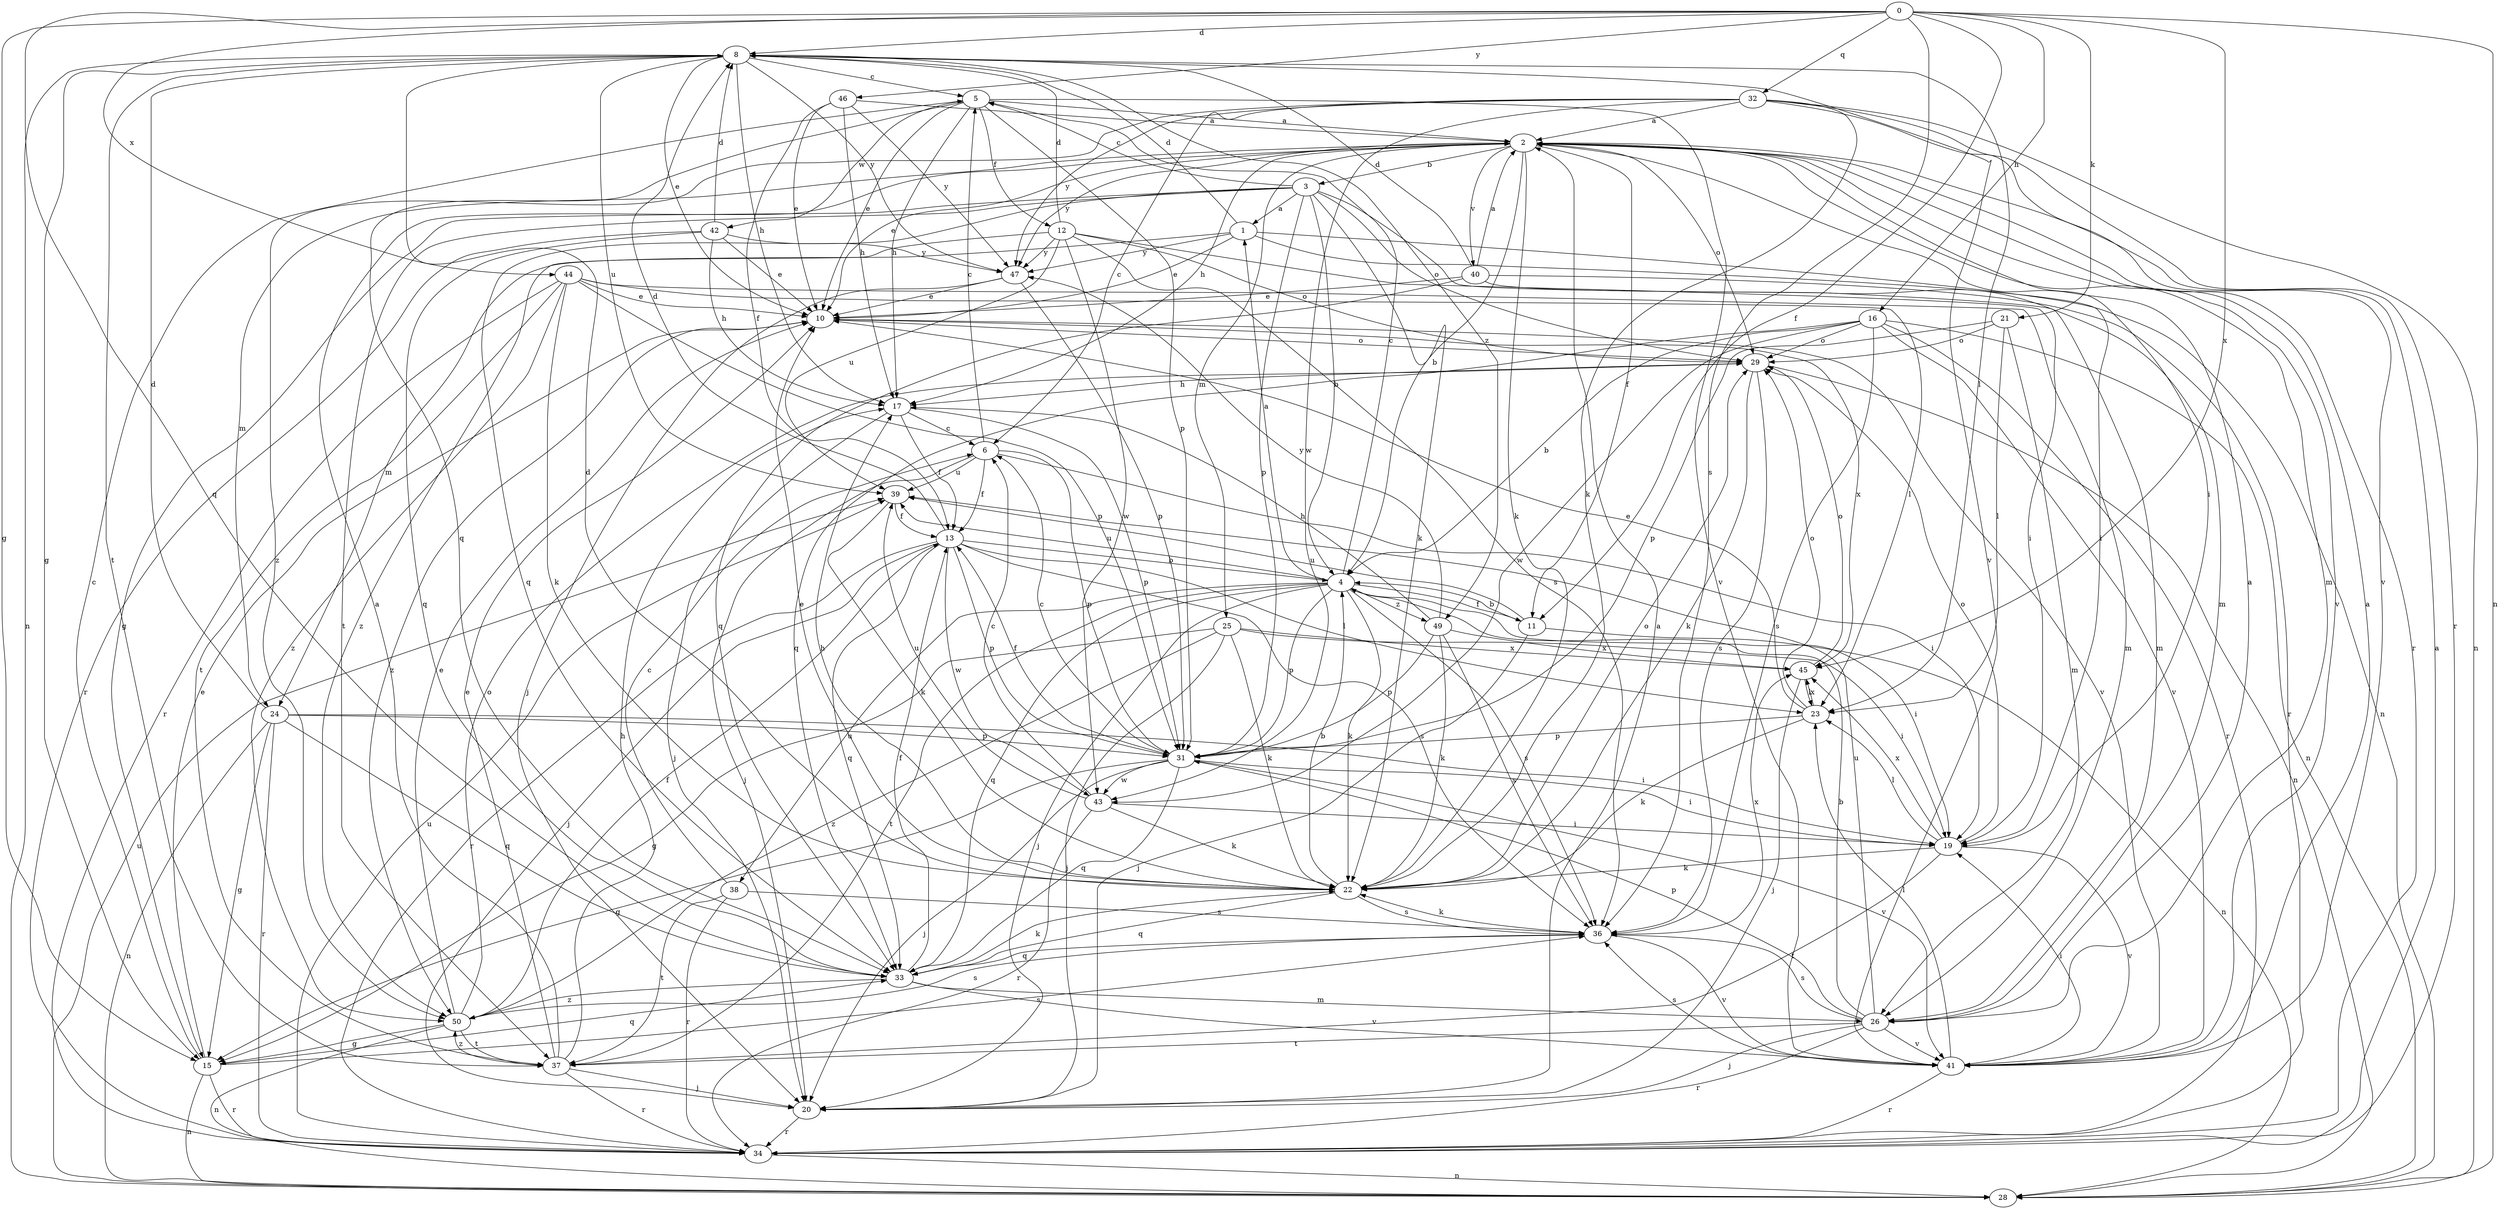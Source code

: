 strict digraph  {
0;
1;
2;
3;
4;
5;
6;
8;
10;
11;
12;
13;
15;
16;
17;
19;
20;
21;
22;
23;
24;
25;
26;
28;
29;
31;
32;
33;
34;
36;
37;
38;
39;
40;
41;
42;
43;
44;
45;
46;
47;
49;
50;
0 -> 8  [label=d];
0 -> 11  [label=f];
0 -> 15  [label=g];
0 -> 16  [label=h];
0 -> 21  [label=k];
0 -> 28  [label=n];
0 -> 32  [label=q];
0 -> 33  [label=q];
0 -> 36  [label=s];
0 -> 44  [label=x];
0 -> 45  [label=x];
0 -> 46  [label=y];
1 -> 8  [label=d];
1 -> 10  [label=e];
1 -> 19  [label=i];
1 -> 24  [label=m];
1 -> 28  [label=n];
1 -> 47  [label=y];
2 -> 3  [label=b];
2 -> 4  [label=b];
2 -> 10  [label=e];
2 -> 11  [label=f];
2 -> 17  [label=h];
2 -> 19  [label=i];
2 -> 22  [label=k];
2 -> 24  [label=m];
2 -> 25  [label=m];
2 -> 26  [label=m];
2 -> 29  [label=o];
2 -> 34  [label=r];
2 -> 40  [label=v];
2 -> 41  [label=v];
2 -> 47  [label=y];
3 -> 1  [label=a];
3 -> 4  [label=b];
3 -> 5  [label=c];
3 -> 15  [label=g];
3 -> 22  [label=k];
3 -> 26  [label=m];
3 -> 29  [label=o];
3 -> 31  [label=p];
3 -> 33  [label=q];
3 -> 37  [label=t];
4 -> 1  [label=a];
4 -> 5  [label=c];
4 -> 11  [label=f];
4 -> 19  [label=i];
4 -> 20  [label=j];
4 -> 22  [label=k];
4 -> 31  [label=p];
4 -> 33  [label=q];
4 -> 36  [label=s];
4 -> 37  [label=t];
4 -> 38  [label=u];
4 -> 39  [label=u];
4 -> 49  [label=z];
5 -> 2  [label=a];
5 -> 10  [label=e];
5 -> 12  [label=f];
5 -> 17  [label=h];
5 -> 31  [label=p];
5 -> 33  [label=q];
5 -> 41  [label=v];
5 -> 42  [label=w];
6 -> 5  [label=c];
6 -> 13  [label=f];
6 -> 19  [label=i];
6 -> 20  [label=j];
6 -> 31  [label=p];
6 -> 39  [label=u];
8 -> 5  [label=c];
8 -> 10  [label=e];
8 -> 15  [label=g];
8 -> 17  [label=h];
8 -> 23  [label=l];
8 -> 28  [label=n];
8 -> 37  [label=t];
8 -> 39  [label=u];
8 -> 41  [label=v];
8 -> 47  [label=y];
8 -> 49  [label=z];
10 -> 29  [label=o];
10 -> 41  [label=v];
10 -> 45  [label=x];
10 -> 50  [label=z];
11 -> 4  [label=b];
11 -> 20  [label=j];
11 -> 28  [label=n];
11 -> 39  [label=u];
12 -> 8  [label=d];
12 -> 19  [label=i];
12 -> 29  [label=o];
12 -> 36  [label=s];
12 -> 39  [label=u];
12 -> 43  [label=w];
12 -> 47  [label=y];
12 -> 50  [label=z];
13 -> 4  [label=b];
13 -> 8  [label=d];
13 -> 20  [label=j];
13 -> 23  [label=l];
13 -> 31  [label=p];
13 -> 33  [label=q];
13 -> 34  [label=r];
13 -> 36  [label=s];
13 -> 43  [label=w];
15 -> 5  [label=c];
15 -> 10  [label=e];
15 -> 28  [label=n];
15 -> 33  [label=q];
15 -> 34  [label=r];
15 -> 36  [label=s];
16 -> 4  [label=b];
16 -> 28  [label=n];
16 -> 29  [label=o];
16 -> 33  [label=q];
16 -> 34  [label=r];
16 -> 36  [label=s];
16 -> 41  [label=v];
16 -> 43  [label=w];
17 -> 6  [label=c];
17 -> 13  [label=f];
17 -> 20  [label=j];
17 -> 31  [label=p];
19 -> 22  [label=k];
19 -> 23  [label=l];
19 -> 29  [label=o];
19 -> 37  [label=t];
19 -> 41  [label=v];
19 -> 45  [label=x];
20 -> 2  [label=a];
20 -> 34  [label=r];
21 -> 23  [label=l];
21 -> 26  [label=m];
21 -> 29  [label=o];
21 -> 31  [label=p];
22 -> 4  [label=b];
22 -> 8  [label=d];
22 -> 10  [label=e];
22 -> 17  [label=h];
22 -> 29  [label=o];
22 -> 33  [label=q];
22 -> 36  [label=s];
23 -> 10  [label=e];
23 -> 22  [label=k];
23 -> 29  [label=o];
23 -> 31  [label=p];
23 -> 45  [label=x];
24 -> 8  [label=d];
24 -> 15  [label=g];
24 -> 19  [label=i];
24 -> 28  [label=n];
24 -> 31  [label=p];
24 -> 33  [label=q];
24 -> 34  [label=r];
25 -> 15  [label=g];
25 -> 19  [label=i];
25 -> 20  [label=j];
25 -> 22  [label=k];
25 -> 45  [label=x];
25 -> 50  [label=z];
26 -> 2  [label=a];
26 -> 4  [label=b];
26 -> 20  [label=j];
26 -> 31  [label=p];
26 -> 34  [label=r];
26 -> 36  [label=s];
26 -> 37  [label=t];
26 -> 39  [label=u];
26 -> 41  [label=v];
28 -> 39  [label=u];
29 -> 17  [label=h];
29 -> 22  [label=k];
29 -> 28  [label=n];
29 -> 36  [label=s];
31 -> 6  [label=c];
31 -> 13  [label=f];
31 -> 15  [label=g];
31 -> 19  [label=i];
31 -> 20  [label=j];
31 -> 33  [label=q];
31 -> 41  [label=v];
31 -> 43  [label=w];
32 -> 2  [label=a];
32 -> 6  [label=c];
32 -> 22  [label=k];
32 -> 28  [label=n];
32 -> 34  [label=r];
32 -> 41  [label=v];
32 -> 43  [label=w];
32 -> 47  [label=y];
32 -> 50  [label=z];
33 -> 13  [label=f];
33 -> 22  [label=k];
33 -> 26  [label=m];
33 -> 41  [label=v];
33 -> 50  [label=z];
34 -> 2  [label=a];
34 -> 28  [label=n];
34 -> 39  [label=u];
36 -> 22  [label=k];
36 -> 33  [label=q];
36 -> 41  [label=v];
36 -> 45  [label=x];
37 -> 2  [label=a];
37 -> 10  [label=e];
37 -> 17  [label=h];
37 -> 20  [label=j];
37 -> 34  [label=r];
37 -> 50  [label=z];
38 -> 6  [label=c];
38 -> 34  [label=r];
38 -> 36  [label=s];
38 -> 37  [label=t];
39 -> 13  [label=f];
39 -> 22  [label=k];
40 -> 2  [label=a];
40 -> 8  [label=d];
40 -> 10  [label=e];
40 -> 26  [label=m];
40 -> 33  [label=q];
40 -> 34  [label=r];
41 -> 2  [label=a];
41 -> 19  [label=i];
41 -> 23  [label=l];
41 -> 34  [label=r];
41 -> 36  [label=s];
42 -> 8  [label=d];
42 -> 10  [label=e];
42 -> 17  [label=h];
42 -> 33  [label=q];
42 -> 34  [label=r];
42 -> 47  [label=y];
43 -> 6  [label=c];
43 -> 19  [label=i];
43 -> 22  [label=k];
43 -> 34  [label=r];
43 -> 39  [label=u];
44 -> 10  [label=e];
44 -> 22  [label=k];
44 -> 23  [label=l];
44 -> 26  [label=m];
44 -> 31  [label=p];
44 -> 34  [label=r];
44 -> 37  [label=t];
44 -> 50  [label=z];
45 -> 20  [label=j];
45 -> 23  [label=l];
45 -> 29  [label=o];
46 -> 2  [label=a];
46 -> 10  [label=e];
46 -> 13  [label=f];
46 -> 17  [label=h];
46 -> 47  [label=y];
47 -> 10  [label=e];
47 -> 20  [label=j];
47 -> 31  [label=p];
49 -> 17  [label=h];
49 -> 22  [label=k];
49 -> 31  [label=p];
49 -> 36  [label=s];
49 -> 45  [label=x];
49 -> 47  [label=y];
50 -> 10  [label=e];
50 -> 13  [label=f];
50 -> 15  [label=g];
50 -> 28  [label=n];
50 -> 29  [label=o];
50 -> 36  [label=s];
50 -> 37  [label=t];
}
